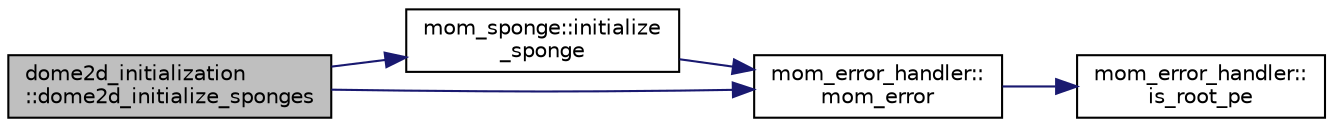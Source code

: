 digraph "dome2d_initialization::dome2d_initialize_sponges"
{
 // INTERACTIVE_SVG=YES
 // LATEX_PDF_SIZE
  edge [fontname="Helvetica",fontsize="10",labelfontname="Helvetica",labelfontsize="10"];
  node [fontname="Helvetica",fontsize="10",shape=record];
  rankdir="LR";
  Node1 [label="dome2d_initialization\l::dome2d_initialize_sponges",height=0.2,width=0.4,color="black", fillcolor="grey75", style="filled", fontcolor="black",tooltip="Set up sponges in 2d DOME configuration."];
  Node1 -> Node2 [color="midnightblue",fontsize="10",style="solid",fontname="Helvetica"];
  Node2 [label="mom_sponge::initialize\l_sponge",height=0.2,width=0.4,color="black", fillcolor="white", style="filled",URL="$namespacemom__sponge.html#a2c3c6a03d98c13221031af667b42428d",tooltip="This subroutine determines the number of points which are within sponges in this computational domain..."];
  Node2 -> Node3 [color="midnightblue",fontsize="10",style="solid",fontname="Helvetica"];
  Node3 [label="mom_error_handler::\lmom_error",height=0.2,width=0.4,color="black", fillcolor="white", style="filled",URL="$namespacemom__error__handler.html#a460cfb79a06c29fc249952c2a3710d67",tooltip="This provides a convenient interface for writing an mpp_error message with run-time filter based on a..."];
  Node3 -> Node4 [color="midnightblue",fontsize="10",style="solid",fontname="Helvetica"];
  Node4 [label="mom_error_handler::\lis_root_pe",height=0.2,width=0.4,color="black", fillcolor="white", style="filled",URL="$namespacemom__error__handler.html#ad5f00a53059c72fe2332d1436c80ca71",tooltip="This returns .true. if the current PE is the root PE."];
  Node1 -> Node3 [color="midnightblue",fontsize="10",style="solid",fontname="Helvetica"];
}
